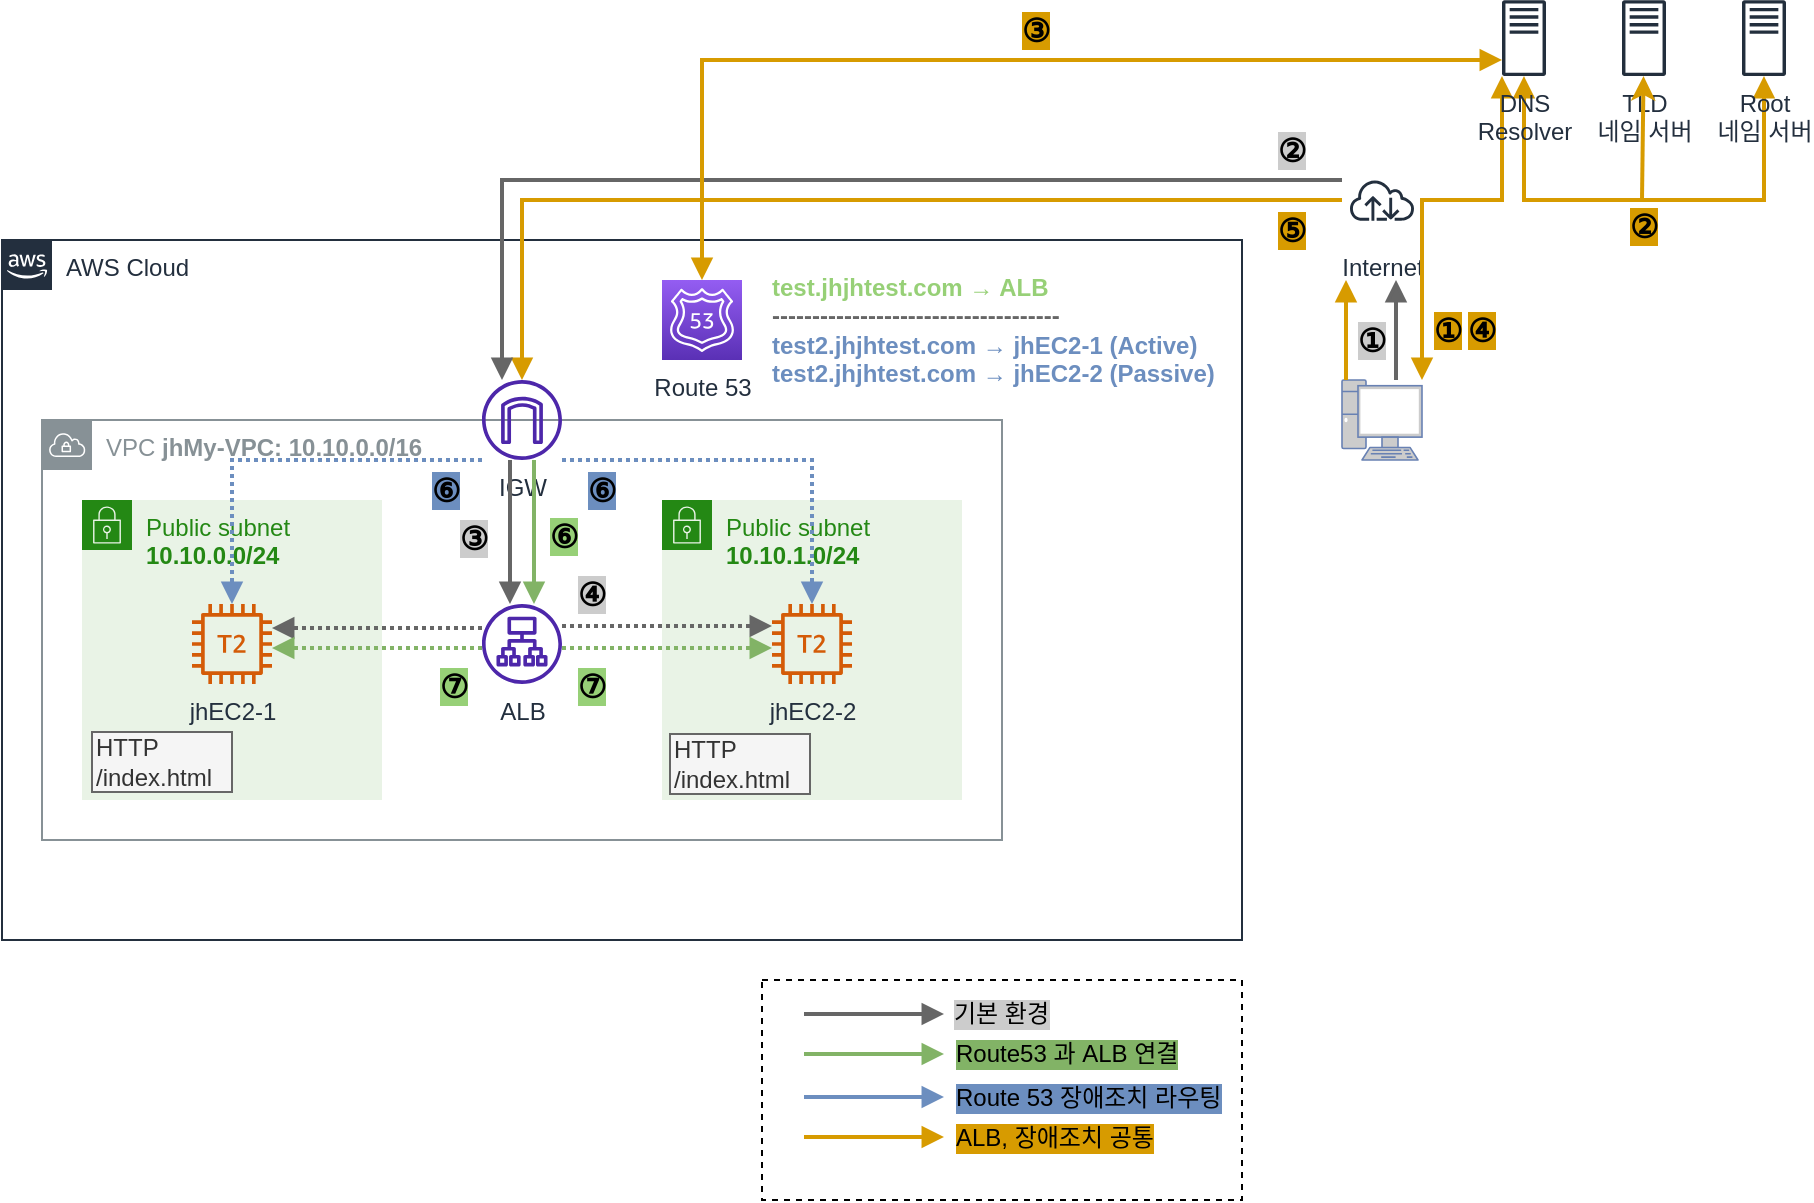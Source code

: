 <mxfile version="20.6.2" type="device"><diagram id="Ht1M8jgEwFfnCIfOTk4-" name="Page-1"><mxGraphModel dx="1122" dy="2546" grid="1" gridSize="10" guides="1" tooltips="1" connect="1" arrows="1" fold="1" page="1" pageScale="1" pageWidth="1169" pageHeight="827" math="0" shadow="0"><root><mxCell id="0"/><mxCell id="1" parent="0"/><mxCell id="ix3mo-Fls_xCzkcQcGsS-25" value="AWS Cloud" style="points=[[0,0],[0.25,0],[0.5,0],[0.75,0],[1,0],[1,0.25],[1,0.5],[1,0.75],[1,1],[0.75,1],[0.5,1],[0.25,1],[0,1],[0,0.75],[0,0.5],[0,0.25]];outlineConnect=0;gradientColor=none;html=1;whiteSpace=wrap;fontSize=12;fontStyle=0;container=1;pointerEvents=0;collapsible=0;recursiveResize=0;shape=mxgraph.aws4.group;grIcon=mxgraph.aws4.group_aws_cloud_alt;strokeColor=#232F3E;fillColor=none;verticalAlign=top;align=left;spacingLeft=30;fontColor=#232F3E;dashed=0;" parent="1" vertex="1"><mxGeometry x="140" y="-730" width="620" height="350" as="geometry"/></mxCell><mxCell id="ix3mo-Fls_xCzkcQcGsS-26" value="VPC &lt;b&gt;jhMy-VPC: 10.10.0.0/16&lt;/b&gt;" style="sketch=0;outlineConnect=0;gradientColor=none;html=1;whiteSpace=wrap;fontSize=12;fontStyle=0;shape=mxgraph.aws4.group;grIcon=mxgraph.aws4.group_vpc;strokeColor=#879196;fillColor=none;verticalAlign=top;align=left;spacingLeft=30;fontColor=#879196;dashed=0;" parent="ix3mo-Fls_xCzkcQcGsS-25" vertex="1"><mxGeometry x="20" y="90" width="480" height="210" as="geometry"/></mxCell><mxCell id="ix3mo-Fls_xCzkcQcGsS-27" value="Public subnet&lt;br&gt;&lt;b&gt;10.10.0.0/24&lt;/b&gt;" style="points=[[0,0],[0.25,0],[0.5,0],[0.75,0],[1,0],[1,0.25],[1,0.5],[1,0.75],[1,1],[0.75,1],[0.5,1],[0.25,1],[0,1],[0,0.75],[0,0.5],[0,0.25]];outlineConnect=0;gradientColor=none;html=1;whiteSpace=wrap;fontSize=12;fontStyle=0;container=1;pointerEvents=0;collapsible=0;recursiveResize=0;shape=mxgraph.aws4.group;grIcon=mxgraph.aws4.group_security_group;grStroke=0;strokeColor=#248814;fillColor=#E9F3E6;verticalAlign=top;align=left;spacingLeft=30;fontColor=#248814;dashed=0;" parent="ix3mo-Fls_xCzkcQcGsS-25" vertex="1"><mxGeometry x="40" y="130" width="150" height="150" as="geometry"/></mxCell><mxCell id="ix3mo-Fls_xCzkcQcGsS-28" value="jhEC2-1" style="sketch=0;outlineConnect=0;fontColor=#232F3E;gradientColor=none;fillColor=#D45B07;strokeColor=none;dashed=0;verticalLabelPosition=bottom;verticalAlign=top;align=center;html=1;fontSize=12;fontStyle=0;aspect=fixed;pointerEvents=1;shape=mxgraph.aws4.t2_instance;" parent="ix3mo-Fls_xCzkcQcGsS-27" vertex="1"><mxGeometry x="55" y="52" width="40" height="40" as="geometry"/></mxCell><mxCell id="ix3mo-Fls_xCzkcQcGsS-29" value="Public subnet&lt;br&gt;&lt;b&gt;10.10.1.0/24&lt;/b&gt;" style="points=[[0,0],[0.25,0],[0.5,0],[0.75,0],[1,0],[1,0.25],[1,0.5],[1,0.75],[1,1],[0.75,1],[0.5,1],[0.25,1],[0,1],[0,0.75],[0,0.5],[0,0.25]];outlineConnect=0;gradientColor=none;html=1;whiteSpace=wrap;fontSize=12;fontStyle=0;container=1;pointerEvents=0;collapsible=0;recursiveResize=0;shape=mxgraph.aws4.group;grIcon=mxgraph.aws4.group_security_group;grStroke=0;strokeColor=#248814;fillColor=#E9F3E6;verticalAlign=top;align=left;spacingLeft=30;fontColor=#248814;dashed=0;" parent="ix3mo-Fls_xCzkcQcGsS-25" vertex="1"><mxGeometry x="330" y="130" width="150" height="150" as="geometry"/></mxCell><mxCell id="ix3mo-Fls_xCzkcQcGsS-30" value="jhEC2-2" style="sketch=0;outlineConnect=0;fontColor=#232F3E;gradientColor=none;fillColor=#D45B07;strokeColor=none;dashed=0;verticalLabelPosition=bottom;verticalAlign=top;align=center;html=1;fontSize=12;fontStyle=0;aspect=fixed;pointerEvents=1;shape=mxgraph.aws4.t2_instance;" parent="ix3mo-Fls_xCzkcQcGsS-29" vertex="1"><mxGeometry x="55" y="52" width="40" height="40" as="geometry"/></mxCell><mxCell id="ix3mo-Fls_xCzkcQcGsS-34" value="HTTP&lt;br&gt;&lt;div style=&quot;&quot;&gt;&lt;span style=&quot;background-color: initial;&quot;&gt;/index.html&lt;/span&gt;&lt;/div&gt;" style="text;html=1;strokeColor=#666666;fillColor=#f5f5f5;align=left;verticalAlign=middle;whiteSpace=wrap;rounded=0;fontSize=12;fontColor=#333333;" parent="ix3mo-Fls_xCzkcQcGsS-29" vertex="1"><mxGeometry x="4" y="117" width="70" height="30" as="geometry"/></mxCell><mxCell id="ix3mo-Fls_xCzkcQcGsS-69" style="edgeStyle=orthogonalEdgeStyle;rounded=0;orthogonalLoop=1;jettySize=auto;html=1;strokeWidth=2;fontSize=12;fontColor=#97D077;startArrow=none;startFill=0;endArrow=block;endFill=1;fillColor=#dae8fc;strokeColor=#6c8ebf;dashed=1;dashPattern=1 1;" parent="ix3mo-Fls_xCzkcQcGsS-25" source="ix3mo-Fls_xCzkcQcGsS-32" target="ix3mo-Fls_xCzkcQcGsS-30" edge="1"><mxGeometry relative="1" as="geometry"><Array as="points"><mxPoint x="405" y="110"/></Array></mxGeometry></mxCell><mxCell id="ix3mo-Fls_xCzkcQcGsS-70" style="edgeStyle=orthogonalEdgeStyle;rounded=0;orthogonalLoop=1;jettySize=auto;html=1;strokeWidth=2;fontSize=12;fontColor=#97D077;startArrow=none;startFill=0;endArrow=block;endFill=1;fillColor=#dae8fc;strokeColor=#6c8ebf;dashed=1;dashPattern=1 1;" parent="ix3mo-Fls_xCzkcQcGsS-25" source="ix3mo-Fls_xCzkcQcGsS-32" target="ix3mo-Fls_xCzkcQcGsS-28" edge="1"><mxGeometry relative="1" as="geometry"><Array as="points"><mxPoint x="115" y="110"/></Array></mxGeometry></mxCell><mxCell id="ix3mo-Fls_xCzkcQcGsS-32" value="IGW" style="sketch=0;outlineConnect=0;fontColor=#232F3E;gradientColor=none;fillColor=#4D27AA;strokeColor=none;dashed=0;verticalLabelPosition=bottom;verticalAlign=top;align=center;html=1;fontSize=12;fontStyle=0;aspect=fixed;pointerEvents=1;shape=mxgraph.aws4.internet_gateway;" parent="ix3mo-Fls_xCzkcQcGsS-25" vertex="1"><mxGeometry x="240" y="70" width="40" height="40" as="geometry"/></mxCell><mxCell id="ix3mo-Fls_xCzkcQcGsS-33" value="Route 53" style="sketch=0;points=[[0,0,0],[0.25,0,0],[0.5,0,0],[0.75,0,0],[1,0,0],[0,1,0],[0.25,1,0],[0.5,1,0],[0.75,1,0],[1,1,0],[0,0.25,0],[0,0.5,0],[0,0.75,0],[1,0.25,0],[1,0.5,0],[1,0.75,0]];outlineConnect=0;fontColor=#232F3E;gradientColor=#945DF2;gradientDirection=north;fillColor=#5A30B5;strokeColor=#ffffff;dashed=0;verticalLabelPosition=bottom;verticalAlign=top;align=center;html=1;fontSize=12;fontStyle=0;aspect=fixed;shape=mxgraph.aws4.resourceIcon;resIcon=mxgraph.aws4.route_53;" parent="ix3mo-Fls_xCzkcQcGsS-25" vertex="1"><mxGeometry x="330" y="20" width="40" height="40" as="geometry"/></mxCell><mxCell id="ix3mo-Fls_xCzkcQcGsS-35" value="HTTP&lt;br&gt;&lt;div style=&quot;&quot;&gt;&lt;span style=&quot;background-color: initial;&quot;&gt;/index.html&lt;/span&gt;&lt;/div&gt;" style="text;html=1;strokeColor=#666666;fillColor=#f5f5f5;align=left;verticalAlign=middle;whiteSpace=wrap;rounded=0;fontSize=12;fontColor=#333333;" parent="ix3mo-Fls_xCzkcQcGsS-25" vertex="1"><mxGeometry x="45" y="246" width="70" height="30" as="geometry"/></mxCell><mxCell id="ix3mo-Fls_xCzkcQcGsS-37" value="&lt;b style=&quot;color: rgb(151, 208, 119);&quot;&gt;test.jhjhtest.com → ALB&lt;br&gt;&lt;/b&gt;&lt;b style=&quot;&quot;&gt;&lt;font color=&quot;#666666&quot;&gt;------------------------------------&lt;/font&gt;&lt;br&gt;&lt;font color=&quot;#6c8ebf&quot;&gt;test2.jhjhtest.com → jhEC2-1 (Active)&lt;/font&gt;&lt;br&gt;&lt;font color=&quot;#6c8ebf&quot;&gt;test2.jhjhtest.com → jhEC2-2 (Passive)&lt;/font&gt;&lt;/b&gt;" style="text;html=1;strokeColor=none;fillColor=none;align=left;verticalAlign=middle;whiteSpace=wrap;rounded=0;fontSize=12;" parent="ix3mo-Fls_xCzkcQcGsS-25" vertex="1"><mxGeometry x="383" y="15" width="225" height="60" as="geometry"/></mxCell><mxCell id="ix3mo-Fls_xCzkcQcGsS-91" value="⑥" style="text;html=1;strokeColor=none;fillColor=none;align=center;verticalAlign=middle;whiteSpace=wrap;rounded=0;fontSize=16;labelBackgroundColor=#6C8EBF;fontStyle=1" parent="ix3mo-Fls_xCzkcQcGsS-25" vertex="1"><mxGeometry x="280" y="110" width="40" height="30" as="geometry"/></mxCell><mxCell id="ix3mo-Fls_xCzkcQcGsS-90" value="⑥" style="text;html=1;strokeColor=none;fillColor=none;align=center;verticalAlign=middle;whiteSpace=wrap;rounded=0;fontSize=16;labelBackgroundColor=#6C8EBF;fontStyle=1" parent="ix3mo-Fls_xCzkcQcGsS-25" vertex="1"><mxGeometry x="202" y="110" width="40" height="30" as="geometry"/></mxCell><mxCell id="ix3mo-Fls_xCzkcQcGsS-62" style="edgeStyle=orthogonalEdgeStyle;rounded=0;orthogonalLoop=1;jettySize=auto;html=1;strokeWidth=2;fontSize=12;fontColor=#97D077;startArrow=none;startFill=0;endArrow=block;endFill=1;fillColor=#ffe6cc;strokeColor=#d79b00;" parent="1" source="ix3mo-Fls_xCzkcQcGsS-36" target="ix3mo-Fls_xCzkcQcGsS-32" edge="1"><mxGeometry relative="1" as="geometry"><Array as="points"><mxPoint x="400" y="-750"/></Array></mxGeometry></mxCell><mxCell id="gCF7VGHfJ7Zsix5tXuv3-4" style="edgeStyle=orthogonalEdgeStyle;rounded=0;orthogonalLoop=1;jettySize=auto;html=1;strokeWidth=2;fontSize=16;endArrow=block;endFill=1;fillColor=#f5f5f5;strokeColor=#666666;" edge="1" parent="1" source="ix3mo-Fls_xCzkcQcGsS-36" target="ix3mo-Fls_xCzkcQcGsS-32"><mxGeometry relative="1" as="geometry"><Array as="points"><mxPoint x="390" y="-760"/></Array></mxGeometry></mxCell><mxCell id="ix3mo-Fls_xCzkcQcGsS-36" value="Internet" style="sketch=0;outlineConnect=0;fontColor=#232F3E;gradientColor=none;strokeColor=#232F3E;fillColor=#ffffff;dashed=0;verticalLabelPosition=bottom;verticalAlign=top;align=center;html=1;fontSize=12;fontStyle=0;aspect=fixed;shape=mxgraph.aws4.resourceIcon;resIcon=mxgraph.aws4.internet;" parent="1" vertex="1"><mxGeometry x="810" y="-770" width="40" height="40" as="geometry"/></mxCell><mxCell id="ix3mo-Fls_xCzkcQcGsS-53" style="edgeStyle=orthogonalEdgeStyle;rounded=0;orthogonalLoop=1;jettySize=auto;html=1;strokeWidth=2;fontSize=12;startArrow=block;startFill=1;endArrow=block;endFill=1;fillColor=#ffe6cc;strokeColor=#d79b00;" parent="1" source="ix3mo-Fls_xCzkcQcGsS-38" target="ix3mo-Fls_xCzkcQcGsS-39" edge="1"><mxGeometry relative="1" as="geometry"><Array as="points"><mxPoint x="850" y="-750"/><mxPoint x="890" y="-750"/></Array></mxGeometry></mxCell><mxCell id="gCF7VGHfJ7Zsix5tXuv3-2" style="edgeStyle=orthogonalEdgeStyle;rounded=0;orthogonalLoop=1;jettySize=auto;html=1;endArrow=block;endFill=1;fillColor=#f5f5f5;strokeColor=#666666;strokeWidth=2;" edge="1" parent="1"><mxGeometry relative="1" as="geometry"><mxPoint x="837" y="-710" as="targetPoint"/><mxPoint x="837" y="-660" as="sourcePoint"/></mxGeometry></mxCell><mxCell id="ix3mo-Fls_xCzkcQcGsS-38" value="" style="fontColor=#0066CC;verticalAlign=top;verticalLabelPosition=bottom;labelPosition=center;align=center;html=1;outlineConnect=0;fillColor=#CCCCCC;strokeColor=#6881B3;gradientColor=none;gradientDirection=north;strokeWidth=2;shape=mxgraph.networks.pc;fontSize=12;" parent="1" vertex="1"><mxGeometry x="810" y="-660" width="40" height="40" as="geometry"/></mxCell><mxCell id="ix3mo-Fls_xCzkcQcGsS-55" style="edgeStyle=orthogonalEdgeStyle;rounded=0;orthogonalLoop=1;jettySize=auto;html=1;strokeWidth=2;fontSize=12;startArrow=block;startFill=1;endArrow=block;endFill=1;fillColor=#ffe6cc;strokeColor=#d79b00;" parent="1" source="ix3mo-Fls_xCzkcQcGsS-39" target="ix3mo-Fls_xCzkcQcGsS-41" edge="1"><mxGeometry relative="1" as="geometry"><Array as="points"><mxPoint x="901" y="-750"/><mxPoint x="1021" y="-750"/></Array></mxGeometry></mxCell><mxCell id="ix3mo-Fls_xCzkcQcGsS-57" style="edgeStyle=orthogonalEdgeStyle;rounded=0;orthogonalLoop=1;jettySize=auto;html=1;entryX=0.5;entryY=0;entryDx=0;entryDy=0;entryPerimeter=0;strokeWidth=2;fontSize=12;startArrow=block;startFill=1;endArrow=block;endFill=1;fillColor=#ffe6cc;strokeColor=#d79b00;" parent="1" source="ix3mo-Fls_xCzkcQcGsS-39" target="ix3mo-Fls_xCzkcQcGsS-33" edge="1"><mxGeometry relative="1" as="geometry"><Array as="points"><mxPoint x="490" y="-820"/></Array></mxGeometry></mxCell><mxCell id="ix3mo-Fls_xCzkcQcGsS-39" value="DNS&lt;br&gt;Resolver" style="sketch=0;outlineConnect=0;fontColor=#232F3E;gradientColor=none;fillColor=#232F3D;strokeColor=none;dashed=0;verticalLabelPosition=bottom;verticalAlign=top;align=center;html=1;fontSize=12;fontStyle=0;aspect=fixed;pointerEvents=1;shape=mxgraph.aws4.traditional_server;" parent="1" vertex="1"><mxGeometry x="890" y="-850" width="22" height="38.13" as="geometry"/></mxCell><mxCell id="ix3mo-Fls_xCzkcQcGsS-40" value="TLD&lt;br&gt;네임 서버" style="sketch=0;outlineConnect=0;fontColor=#232F3E;gradientColor=none;fillColor=#232F3D;strokeColor=none;dashed=0;verticalLabelPosition=bottom;verticalAlign=top;align=center;html=1;fontSize=12;fontStyle=0;aspect=fixed;pointerEvents=1;shape=mxgraph.aws4.traditional_server;" parent="1" vertex="1"><mxGeometry x="950" y="-850" width="22" height="38.13" as="geometry"/></mxCell><mxCell id="ix3mo-Fls_xCzkcQcGsS-41" value="Root&lt;br&gt;네임 서버" style="sketch=0;outlineConnect=0;fontColor=#232F3E;gradientColor=none;fillColor=#232F3D;strokeColor=none;dashed=0;verticalLabelPosition=bottom;verticalAlign=top;align=center;html=1;fontSize=12;fontStyle=0;aspect=fixed;pointerEvents=1;shape=mxgraph.aws4.traditional_server;" parent="1" vertex="1"><mxGeometry x="1010" y="-850" width="22" height="38.13" as="geometry"/></mxCell><mxCell id="ix3mo-Fls_xCzkcQcGsS-56" value="" style="endArrow=classic;html=1;rounded=0;strokeWidth=2;fontSize=12;fillColor=#ffe6cc;strokeColor=#d79b00;" parent="1" target="ix3mo-Fls_xCzkcQcGsS-40" edge="1"><mxGeometry width="50" height="50" relative="1" as="geometry"><mxPoint x="960" y="-750" as="sourcePoint"/><mxPoint x="600" y="-610" as="targetPoint"/></mxGeometry></mxCell><mxCell id="ix3mo-Fls_xCzkcQcGsS-59" style="edgeStyle=orthogonalEdgeStyle;rounded=0;orthogonalLoop=1;jettySize=auto;html=1;fontSize=12;startArrow=none;startFill=0;endArrow=block;endFill=1;fillColor=#ffe6cc;strokeColor=#d79b00;strokeWidth=2;" parent="1" edge="1"><mxGeometry relative="1" as="geometry"><mxPoint x="812" y="-710" as="targetPoint"/><mxPoint x="812" y="-660" as="sourcePoint"/></mxGeometry></mxCell><mxCell id="ix3mo-Fls_xCzkcQcGsS-81" value="①" style="text;html=1;strokeColor=none;fillColor=none;align=center;verticalAlign=middle;whiteSpace=wrap;rounded=0;fontSize=16;labelBackgroundColor=#D79B00;fontStyle=1" parent="1" vertex="1"><mxGeometry x="843" y="-700" width="40" height="30" as="geometry"/></mxCell><mxCell id="ix3mo-Fls_xCzkcQcGsS-82" value="②" style="text;html=1;strokeColor=none;fillColor=none;align=center;verticalAlign=middle;whiteSpace=wrap;rounded=0;fontSize=16;labelBackgroundColor=#D79B00;fontStyle=1" parent="1" vertex="1"><mxGeometry x="941" y="-750" width="40" height="25" as="geometry"/></mxCell><mxCell id="ix3mo-Fls_xCzkcQcGsS-83" value="③" style="text;html=1;strokeColor=none;fillColor=none;align=center;verticalAlign=middle;whiteSpace=wrap;rounded=0;fontSize=16;labelBackgroundColor=#D79B00;fontStyle=1" parent="1" vertex="1"><mxGeometry x="637" y="-850" width="40" height="30" as="geometry"/></mxCell><mxCell id="ix3mo-Fls_xCzkcQcGsS-84" value="④" style="text;html=1;strokeColor=none;fillColor=none;align=center;verticalAlign=middle;whiteSpace=wrap;rounded=0;fontSize=16;labelBackgroundColor=#D79B00;fontStyle=1" parent="1" vertex="1"><mxGeometry x="860" y="-700" width="40" height="30" as="geometry"/></mxCell><mxCell id="ix3mo-Fls_xCzkcQcGsS-87" value="⑤" style="text;html=1;strokeColor=none;fillColor=none;align=center;verticalAlign=middle;whiteSpace=wrap;rounded=0;fontSize=16;labelBackgroundColor=#D79B00;fontStyle=1" parent="1" vertex="1"><mxGeometry x="765" y="-750" width="40" height="30" as="geometry"/></mxCell><mxCell id="gCF7VGHfJ7Zsix5tXuv3-3" value="①" style="text;html=1;strokeColor=none;fillColor=none;align=center;verticalAlign=middle;whiteSpace=wrap;rounded=0;fontSize=16;fontStyle=1;labelBackgroundColor=#CCCCCC;" vertex="1" parent="1"><mxGeometry x="810" y="-690" width="30" height="20" as="geometry"/></mxCell><mxCell id="gCF7VGHfJ7Zsix5tXuv3-5" value="②" style="text;html=1;strokeColor=none;fillColor=none;align=center;verticalAlign=middle;whiteSpace=wrap;rounded=0;labelBackgroundColor=#CCCCCC;fontSize=16;fontStyle=1" vertex="1" parent="1"><mxGeometry x="770" y="-790" width="30" height="30" as="geometry"/></mxCell><mxCell id="gCF7VGHfJ7Zsix5tXuv3-6" style="edgeStyle=orthogonalEdgeStyle;rounded=0;orthogonalLoop=1;jettySize=auto;html=1;strokeWidth=2;fontSize=12;startArrow=none;startFill=0;endArrow=block;endFill=1;fillColor=#f5f5f5;strokeColor=#666666;dashed=1;dashPattern=1 1;" edge="1" parent="1"><mxGeometry relative="1" as="geometry"><mxPoint x="380" y="-536" as="sourcePoint"/><mxPoint x="275" y="-536" as="targetPoint"/></mxGeometry></mxCell><mxCell id="gCF7VGHfJ7Zsix5tXuv3-7" value="ALB" style="sketch=0;outlineConnect=0;fontColor=#232F3E;gradientColor=none;fillColor=#4D27AA;strokeColor=none;dashed=0;verticalLabelPosition=bottom;verticalAlign=top;align=center;html=1;fontSize=12;fontStyle=0;aspect=fixed;pointerEvents=1;shape=mxgraph.aws4.application_load_balancer;" vertex="1" parent="1"><mxGeometry x="380" y="-548" width="40" height="40" as="geometry"/></mxCell><mxCell id="gCF7VGHfJ7Zsix5tXuv3-8" value="④" style="text;html=1;strokeColor=none;fillColor=none;align=center;verticalAlign=middle;whiteSpace=wrap;rounded=0;labelBackgroundColor=#CCCCCC;fontSize=16;fontStyle=1" vertex="1" parent="1"><mxGeometry x="420" y="-568" width="30" height="30" as="geometry"/></mxCell><mxCell id="gCF7VGHfJ7Zsix5tXuv3-9" value="③" style="text;html=1;strokeColor=none;fillColor=none;align=center;verticalAlign=middle;whiteSpace=wrap;rounded=0;labelBackgroundColor=#CCCCCC;fontSize=16;fontStyle=1" vertex="1" parent="1"><mxGeometry x="361" y="-596" width="30" height="30" as="geometry"/></mxCell><mxCell id="gCF7VGHfJ7Zsix5tXuv3-10" style="edgeStyle=orthogonalEdgeStyle;rounded=0;orthogonalLoop=1;jettySize=auto;html=1;strokeWidth=2;fontSize=12;startArrow=none;startFill=0;endArrow=block;endFill=1;fillColor=#f5f5f5;strokeColor=#666666;dashed=1;dashPattern=1 1;" edge="1" parent="1"><mxGeometry relative="1" as="geometry"><mxPoint x="420" y="-537" as="sourcePoint"/><mxPoint x="525" y="-537" as="targetPoint"/></mxGeometry></mxCell><mxCell id="gCF7VGHfJ7Zsix5tXuv3-11" style="edgeStyle=orthogonalEdgeStyle;rounded=0;orthogonalLoop=1;jettySize=auto;html=1;strokeWidth=2;fontSize=12;startArrow=none;startFill=0;endArrow=block;endFill=1;fillColor=#f5f5f5;strokeColor=#666666;" edge="1" parent="1"><mxGeometry relative="1" as="geometry"><mxPoint x="394" y="-620.0" as="sourcePoint"/><mxPoint x="394" y="-548.0" as="targetPoint"/></mxGeometry></mxCell><mxCell id="gCF7VGHfJ7Zsix5tXuv3-12" value="⑦" style="text;html=1;strokeColor=none;fillColor=none;align=center;verticalAlign=middle;whiteSpace=wrap;rounded=0;fontSize=16;labelBackgroundColor=#97D077;fontStyle=1" vertex="1" parent="1"><mxGeometry x="415" y="-520" width="40" height="25" as="geometry"/></mxCell><mxCell id="gCF7VGHfJ7Zsix5tXuv3-13" value="⑦" style="text;html=1;strokeColor=none;fillColor=none;align=center;verticalAlign=middle;whiteSpace=wrap;rounded=0;fontSize=16;labelBackgroundColor=#97D077;fontStyle=1" vertex="1" parent="1"><mxGeometry x="346" y="-520" width="40" height="25" as="geometry"/></mxCell><mxCell id="gCF7VGHfJ7Zsix5tXuv3-14" style="edgeStyle=orthogonalEdgeStyle;rounded=0;orthogonalLoop=1;jettySize=auto;html=1;strokeWidth=2;fontSize=12;startArrow=none;startFill=0;endArrow=block;endFill=1;fillColor=#d5e8d4;strokeColor=#82b366;dashed=1;dashPattern=1 1;" edge="1" parent="1"><mxGeometry relative="1" as="geometry"><mxPoint x="380" y="-526" as="sourcePoint"/><mxPoint x="275" y="-526" as="targetPoint"/></mxGeometry></mxCell><mxCell id="gCF7VGHfJ7Zsix5tXuv3-15" style="edgeStyle=orthogonalEdgeStyle;rounded=0;orthogonalLoop=1;jettySize=auto;html=1;strokeWidth=2;fontSize=12;startArrow=none;startFill=0;endArrow=block;endFill=1;fillColor=#d5e8d4;strokeColor=#82b366;dashed=1;dashPattern=1 1;" edge="1" parent="1"><mxGeometry relative="1" as="geometry"><mxPoint x="420" y="-526" as="sourcePoint"/><mxPoint x="525" y="-526" as="targetPoint"/></mxGeometry></mxCell><mxCell id="gCF7VGHfJ7Zsix5tXuv3-16" style="edgeStyle=orthogonalEdgeStyle;rounded=0;orthogonalLoop=1;jettySize=auto;html=1;strokeWidth=2;fontSize=12;startArrow=none;startFill=0;endArrow=block;endFill=1;fillColor=#d5e8d4;strokeColor=#82b366;" edge="1" parent="1"><mxGeometry relative="1" as="geometry"><mxPoint x="406" y="-620.0" as="sourcePoint"/><mxPoint x="406" y="-548.0" as="targetPoint"/></mxGeometry></mxCell><mxCell id="gCF7VGHfJ7Zsix5tXuv3-17" value="⑥" style="text;html=1;strokeColor=none;fillColor=none;align=center;verticalAlign=middle;whiteSpace=wrap;rounded=0;fontSize=16;labelBackgroundColor=#97D077;fontStyle=1" vertex="1" parent="1"><mxGeometry x="401" y="-597" width="40" height="30" as="geometry"/></mxCell><mxCell id="gCF7VGHfJ7Zsix5tXuv3-18" value="" style="rounded=0;whiteSpace=wrap;html=1;labelBackgroundColor=none;fontColor=#000000;dashed=1;" vertex="1" parent="1"><mxGeometry x="520" y="-360" width="240" height="110" as="geometry"/></mxCell><mxCell id="gCF7VGHfJ7Zsix5tXuv3-19" value="" style="endArrow=block;html=1;rounded=0;strokeColor=#666666;strokeWidth=2;endFill=1;fillColor=#f5f5f5;" edge="1" parent="1"><mxGeometry width="50" height="50" relative="1" as="geometry"><mxPoint x="541" y="-343" as="sourcePoint"/><mxPoint x="611" y="-343" as="targetPoint"/></mxGeometry></mxCell><mxCell id="gCF7VGHfJ7Zsix5tXuv3-20" value="" style="endArrow=block;html=1;rounded=0;strokeColor=#82b366;strokeWidth=2;endFill=1;fillColor=#d5e8d4;" edge="1" parent="1"><mxGeometry width="50" height="50" relative="1" as="geometry"><mxPoint x="541" y="-323" as="sourcePoint"/><mxPoint x="611" y="-323" as="targetPoint"/></mxGeometry></mxCell><mxCell id="gCF7VGHfJ7Zsix5tXuv3-21" value="" style="endArrow=block;html=1;rounded=0;strokeColor=#6c8ebf;strokeWidth=2;endFill=1;fillColor=#dae8fc;" edge="1" parent="1"><mxGeometry width="50" height="50" relative="1" as="geometry"><mxPoint x="541" y="-301.5" as="sourcePoint"/><mxPoint x="611" y="-301.5" as="targetPoint"/></mxGeometry></mxCell><mxCell id="gCF7VGHfJ7Zsix5tXuv3-22" value="기본 환경" style="text;html=1;strokeColor=none;fillColor=none;align=left;verticalAlign=middle;whiteSpace=wrap;rounded=0;fontColor=#000000;labelBackgroundColor=#CCCCCC;" vertex="1" parent="1"><mxGeometry x="614" y="-358" width="60" height="30" as="geometry"/></mxCell><mxCell id="gCF7VGHfJ7Zsix5tXuv3-23" value="Route53 과 ALB 연결" style="text;html=1;strokeColor=none;fillColor=none;align=left;verticalAlign=middle;whiteSpace=wrap;rounded=0;labelBackgroundColor=#82B366;" vertex="1" parent="1"><mxGeometry x="615" y="-333" width="125" height="20" as="geometry"/></mxCell><mxCell id="gCF7VGHfJ7Zsix5tXuv3-24" value="Route 53 장애조치 라우팅" style="text;html=1;strokeColor=none;fillColor=none;align=left;verticalAlign=middle;whiteSpace=wrap;rounded=0;labelBackgroundColor=#6C8EBF;" vertex="1" parent="1"><mxGeometry x="615" y="-311" width="145" height="20" as="geometry"/></mxCell><mxCell id="gCF7VGHfJ7Zsix5tXuv3-25" value="" style="endArrow=block;html=1;rounded=0;strokeColor=#D79B00;strokeWidth=2;endFill=1;fillColor=#dae8fc;" edge="1" parent="1"><mxGeometry width="50" height="50" relative="1" as="geometry"><mxPoint x="541" y="-281.5" as="sourcePoint"/><mxPoint x="611" y="-281.5" as="targetPoint"/></mxGeometry></mxCell><mxCell id="gCF7VGHfJ7Zsix5tXuv3-26" value="ALB, 장애조치 공통" style="text;html=1;strokeColor=none;fillColor=none;align=left;verticalAlign=middle;whiteSpace=wrap;rounded=0;labelBackgroundColor=#D79B00;" vertex="1" parent="1"><mxGeometry x="615" y="-291" width="145" height="20" as="geometry"/></mxCell></root></mxGraphModel></diagram></mxfile>